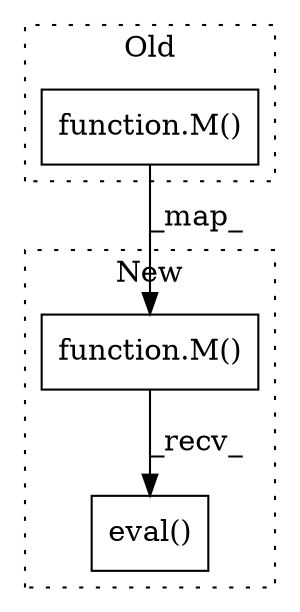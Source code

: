 digraph G {
subgraph cluster0 {
1 [label="function.M()" a="75" s="50534" l="3" shape="box"];
label = "Old";
style="dotted";
}
subgraph cluster1 {
2 [label="function.M()" a="75" s="50306" l="3" shape="box"];
3 [label="eval()" a="75" s="50306" l="10" shape="box"];
label = "New";
style="dotted";
}
1 -> 2 [label="_map_"];
2 -> 3 [label="_recv_"];
}